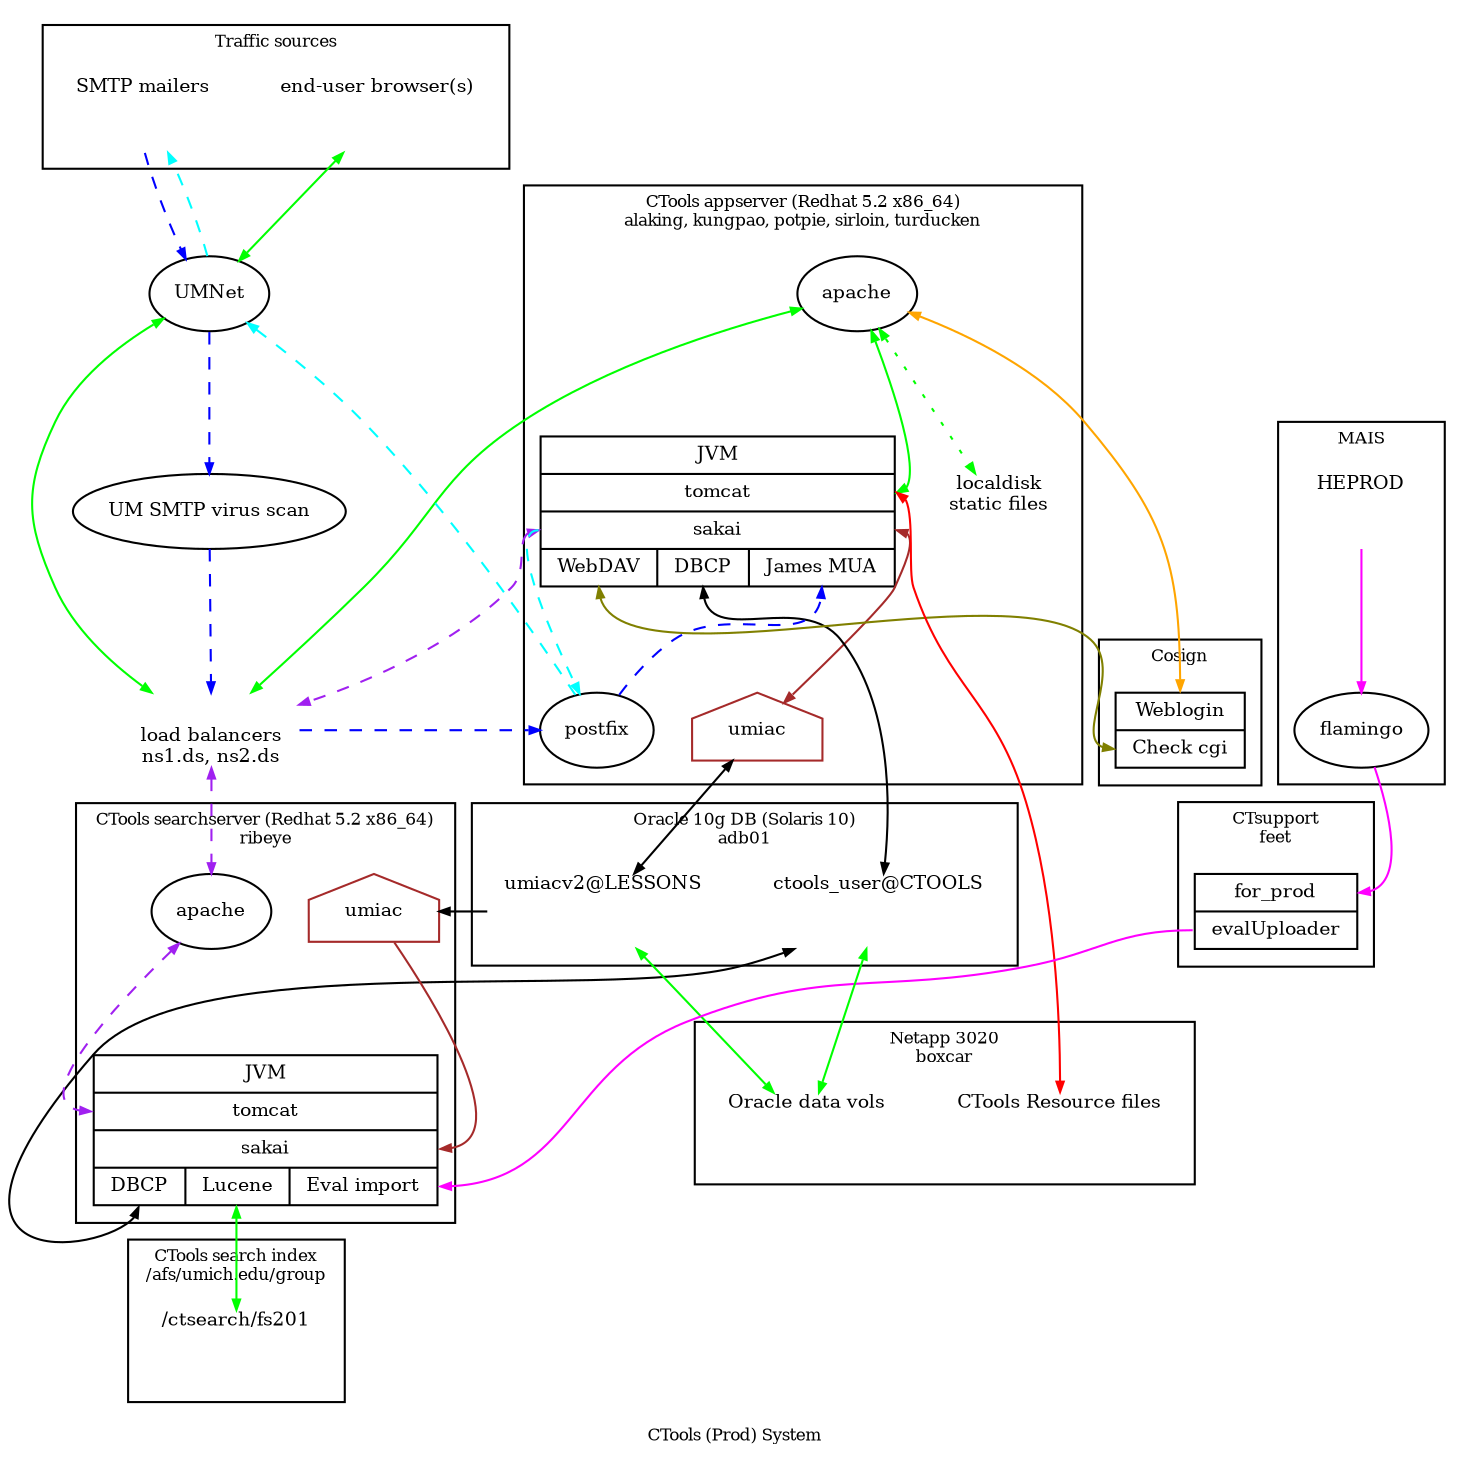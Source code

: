 digraph ctoolssystem
{
	overlap = false
#	rankdir = LR
	ranksep = 0.70;
	ratio= "auto";
	comound="true";
	fontsize=8;

	node [shape="oval", fontsize=9, labelloc="c"];
	edge [arrowsize=0.5, color=black, dir="both"];

	label="CTools (Prod) System";
	URL="../ctstats/ctools-executive-overview-042810-0819.html";

	lbs [label="load balancers\nns1.ds, ns2.ds", 
		labelloc="b",
		shapefile="icons/gswanson_Citrix_Netscaler_1.png", 
		penwidth="0",
		URL="../ctstats/netscaler-ns2.ds-042810-0830.html"
		]

	https [label="apache"];
	jvm [shape="record", 
		URL="../ctstats/ctools-app-misc-1yr.html",
		label="{JVM|<tomcat> tomcat|<ctools> sakai|{<webdav> WebDAV|<dbpool> DBCP|<mua> James MUA}}"];
	smtp [label="postfix"];
	umiac [label="umiac", shape="house", color="brown", URL="../ctstats/ctools-overview-brief-042810-0828.html"];

	localdisk [label="localdisk\nstatic files", labelloc="t", penwidth="0", shapefile="icons/disk_subsystem.png"];

	subgraph cluster_appsever {
		label="CTools appserver (Redhat 5.2 x86_64)\nalaking, kungpao, potpie, sirloin, turducken";
		URL="../ctstats/ctools-appservers-042810-0826.html";
		rank="same";
		jvm; smtp; umiac; https; localdisk;
	}

	ssjvm [shape="record", 
		label="{JVM|<tomcat> tomcat|<ctools> sakai|{<dbpool> DBCP | <lucene> Lucene| <evalport> Eval import }}"];
	sshttp [label="apache"];
	ssumiac [label="umiac", shape="house", color="brown"];	

	subgraph cluster_searchserver {
		label="CTools searchserver (Redhat 5.2 x86_64)\nribeye";
		rank = "same";
		ssjvm; sshttp; ssumiac;
	}

	jvm:ctools -> lbs -> sshttp -> ssjvm:tomcat [color="purple", style="dashed"];

	ssjvm:lucene -> afsctsearch [color="green"];
	ssumiac -> ssjvm:ctools [dir="right", color="brown"];
	umiacdb -> ssumiac [dir="right"];
	afsctsearch [label="/ctsearch/fs201", labelloc="t", penwidth="0", shapefile="icons/disk_subsystem.png"];

	HEPROD [labelloc="t", penwidth="0", shapefile="icons/db.jpg"];
	subgraph cluster_maisdb {
		label="MAIS";
		rank="same";
#		HEQA; 
#		HEODS; 
		HEPROD;
		flamingo;
	}

	ctsupport [shape="record", 
		label="{<forprod> for_prod | <evaluploader> evalUploader}", 
		URL="https://ctoolstest.ds.itd.umich.edu/stats/ctools/support"];

	subgraph cluster_ctsupport { 
		label = "CTsupport\nfeet";
		ctsupport; 
	}

	HEPROD -> flamingo -> ctsupport:forprod [dir="right", color="magenta"];
	ctsupport:evaluploader -> ssjvm:evalport [dir="right", color="magenta"];
	ssjvm:dbpool -> ctoolsdb;

	subgraph cluster_afs {
		label="CTools search index\n/afs/umich.edu/group";
		rank="same";
		afsctsearch;		
	}


	cosign [shape="record", label="{<weblogin> Weblogin|<authcgi> Check cgi}"];
	subgraph cluster_cosign { 
		label="Cosign";
		cosign; 
	}

#	Kerberos -> cosign [dir="right"];

	https -> jvm:tomcat [color="green"];

#	jvm:tomcat -> jvm:ctools;

	ctoolsdb [label="ctools_user@CTOOLS", labelloc="t", penwidth="0", shapefile="icons/db.jpg",
		URL="../ctstats/db-ctools-042810-0826.html"
		];
	jvm:dbpool -> ctoolsdb;

	volctfs [label="CTools Resource files", labelloc="t", penwidth="0", shapefile="icons/disk_subsystem.png"];

	https -> cosign:weblogin [color="orange"];
	jvm:webdav -> cosign:authcgi [color="olive"];

	jvm:tomcat -> volctfs [color="red"];
#	jvm:mua -> jvm:ctools;
	https -> localdisk [color="green", style="dotted"];
	jvm:ctools -> umiac [color="brown"];
	umiac -> umiacdb;

	subgraph cluster_storage {
		label="Netapp 3020\nboxcar";
		URL="../ctstats/netapp-boxcar-042810-0829.html";
		rank = "same";
		volctfs; volora;
	}

	volora [label="Oracle data vols", labelloc="t", penwidth="0", shapefile="icons/disk_subsystem.png"];
	ctoolsdb -> volora [color="green"];

	umiacdb [label="umiacv2@LESSONS", labelloc="t", penwidth="0", shapefile="icons/db.jpg"]
	umiacdb -> volora [color="green"];

	subgraph cluster_dbserver {
		label="Oracle 10g DB (Solaris 10)\nadb01";
		rank = "same";
		ctoolsdb; umiacdb;
	}

	subgraph cluster_eyeballs {
		label = "Traffic sources";
		rank = "same";
		enduser; mta;
	}


	enduser [label = "end-user browser(s)", labelloc="t", penwidth="0", shapefile="icons/cloud.png"]
	enduser -> UMNet -> lbs -> https [color = "green"]

	virusscan [label="UM SMTP virus scan", labelloc="c"];
	mta [label="SMTP mailers", labelloc="t", penwidth="0", shapefile="icons/cloud.png"];
	mta -> UMNet -> virusscan -> lbs -> smtp -> jvm:mua [dir="right", color = "blue", style="dashed"];
	jvm:ctools -> smtp -> UMNet -> mta [dir="right", color="cyan", style="dashed"];

}
